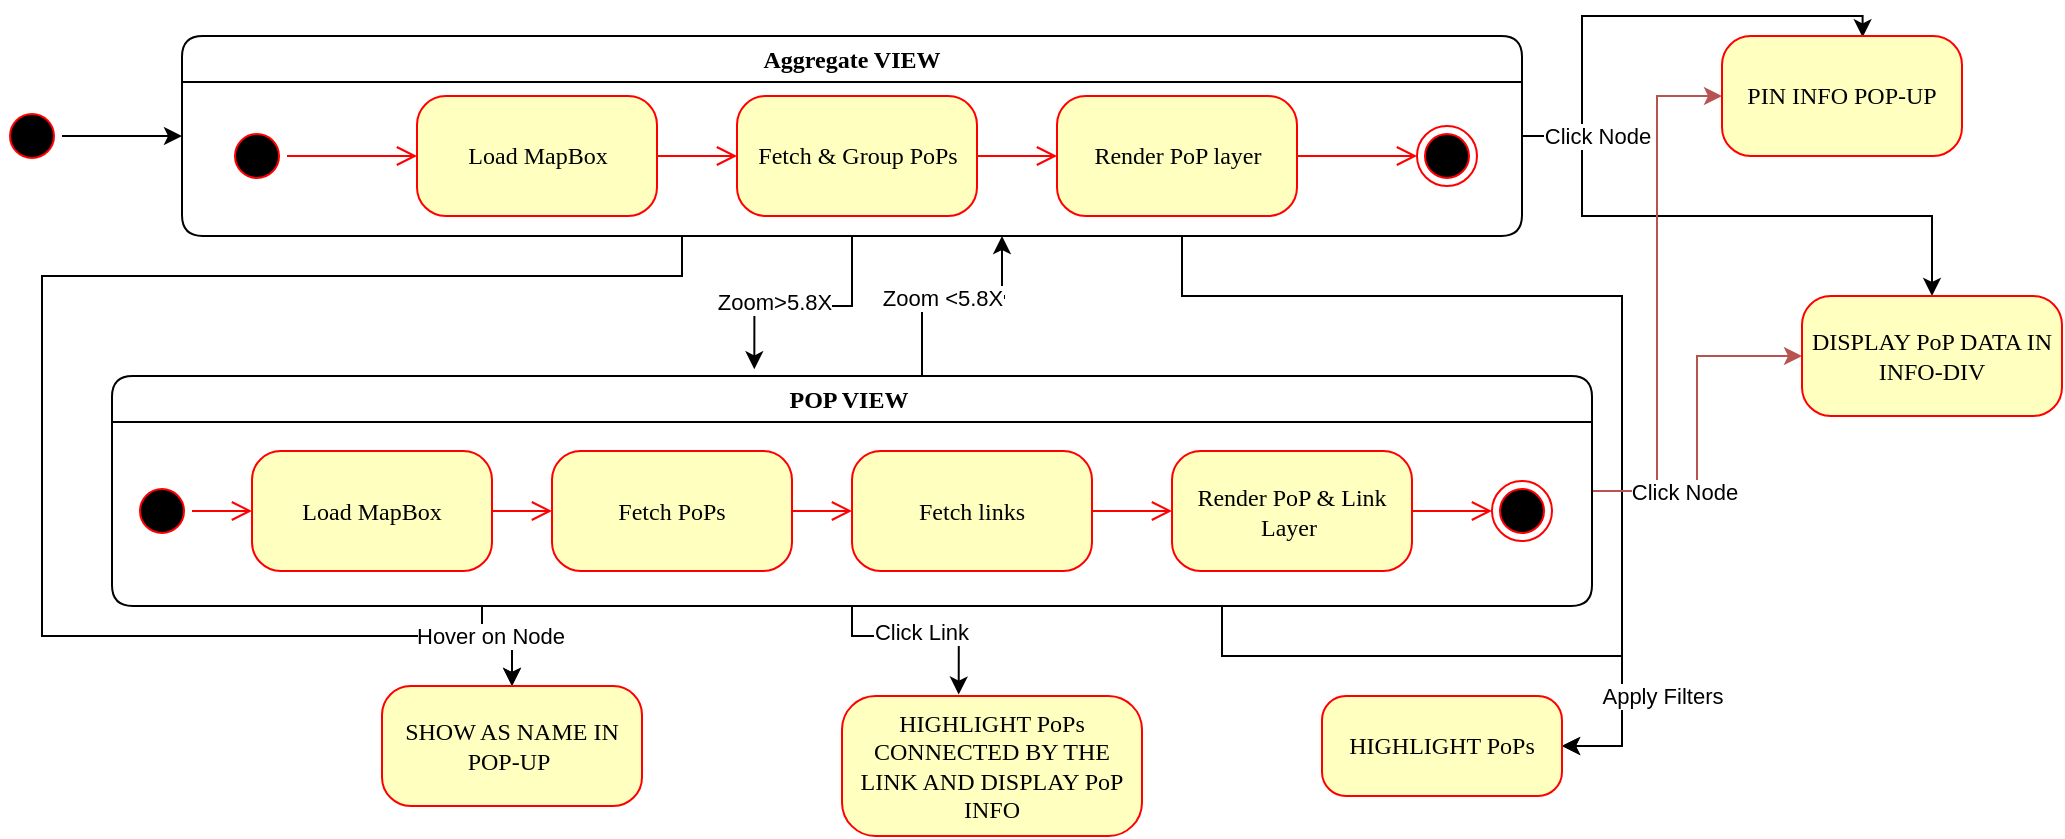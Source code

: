 <mxfile version="21.7.1" type="github">
  <diagram name="Page-1" id="58cdce13-f638-feb5-8d6f-7d28b1aa9fa0">
    <mxGraphModel dx="1290" dy="581" grid="1" gridSize="10" guides="1" tooltips="1" connect="1" arrows="1" fold="1" page="1" pageScale="1" pageWidth="1100" pageHeight="850" background="none" math="0" shadow="0">
      <root>
        <mxCell id="0" />
        <mxCell id="1" parent="0" />
        <mxCell id="A9-Bk-MoaApPVJyOICWv-34" style="edgeStyle=orthogonalEdgeStyle;rounded=0;orthogonalLoop=1;jettySize=auto;html=1;entryX=0.586;entryY=0.011;entryDx=0;entryDy=0;entryPerimeter=0;" parent="1" source="2a3bc250acf0617d-7" target="A9-Bk-MoaApPVJyOICWv-20" edge="1">
          <mxGeometry relative="1" as="geometry">
            <Array as="points">
              <mxPoint x="810" y="150" />
              <mxPoint x="810" y="90" />
              <mxPoint x="950" y="90" />
            </Array>
          </mxGeometry>
        </mxCell>
        <mxCell id="A9-Bk-MoaApPVJyOICWv-35" style="edgeStyle=orthogonalEdgeStyle;rounded=0;orthogonalLoop=1;jettySize=auto;html=1;entryX=0.5;entryY=0;entryDx=0;entryDy=0;exitX=1;exitY=0.75;exitDx=0;exitDy=0;" parent="1" target="A9-Bk-MoaApPVJyOICWv-23" edge="1">
          <mxGeometry relative="1" as="geometry">
            <mxPoint x="780" y="166.32" as="sourcePoint" />
            <mxPoint x="990.98" y="220.0" as="targetPoint" />
            <Array as="points">
              <mxPoint x="780" y="150" />
              <mxPoint x="810" y="150" />
              <mxPoint x="810" y="190" />
              <mxPoint x="985" y="190" />
            </Array>
          </mxGeometry>
        </mxCell>
        <mxCell id="A9-Bk-MoaApPVJyOICWv-50" value="Click Node&amp;nbsp;" style="edgeLabel;html=1;align=center;verticalAlign=middle;resizable=0;points=[];" parent="A9-Bk-MoaApPVJyOICWv-35" vertex="1" connectable="0">
          <mxGeometry x="-0.731" y="1" relative="1" as="geometry">
            <mxPoint x="15" y="1" as="offset" />
          </mxGeometry>
        </mxCell>
        <mxCell id="A9-Bk-MoaApPVJyOICWv-36" style="edgeStyle=orthogonalEdgeStyle;rounded=0;orthogonalLoop=1;jettySize=auto;html=1;entryX=0.434;entryY=-0.029;entryDx=0;entryDy=0;entryPerimeter=0;" parent="1" source="2a3bc250acf0617d-7" target="A9-Bk-MoaApPVJyOICWv-4" edge="1">
          <mxGeometry relative="1" as="geometry" />
        </mxCell>
        <mxCell id="A9-Bk-MoaApPVJyOICWv-39" value="Zoom&amp;gt;5.8X" style="edgeLabel;html=1;align=center;verticalAlign=middle;resizable=0;points=[];" parent="A9-Bk-MoaApPVJyOICWv-36" vertex="1" connectable="0">
          <mxGeometry x="0.293" y="-2" relative="1" as="geometry">
            <mxPoint as="offset" />
          </mxGeometry>
        </mxCell>
        <mxCell id="A9-Bk-MoaApPVJyOICWv-40" style="edgeStyle=orthogonalEdgeStyle;rounded=0;orthogonalLoop=1;jettySize=auto;html=1;entryX=0.5;entryY=0;entryDx=0;entryDy=0;" parent="1" source="2a3bc250acf0617d-7" target="A9-Bk-MoaApPVJyOICWv-21" edge="1">
          <mxGeometry relative="1" as="geometry">
            <Array as="points">
              <mxPoint x="360" y="220" />
              <mxPoint x="40" y="220" />
              <mxPoint x="40" y="400" />
              <mxPoint x="275" y="400" />
            </Array>
          </mxGeometry>
        </mxCell>
        <mxCell id="A9-Bk-MoaApPVJyOICWv-41" style="edgeStyle=orthogonalEdgeStyle;rounded=0;orthogonalLoop=1;jettySize=auto;html=1;entryX=1;entryY=0.5;entryDx=0;entryDy=0;" parent="1" source="2a3bc250acf0617d-7" target="A9-Bk-MoaApPVJyOICWv-26" edge="1">
          <mxGeometry relative="1" as="geometry">
            <Array as="points">
              <mxPoint x="610" y="230" />
              <mxPoint x="830" y="230" />
              <mxPoint x="830" y="455" />
            </Array>
          </mxGeometry>
        </mxCell>
        <mxCell id="2a3bc250acf0617d-7" value="Aggregate VIEW" style="swimlane;whiteSpace=wrap;html=1;rounded=1;shadow=0;comic=0;labelBackgroundColor=none;strokeWidth=1;fontFamily=Verdana;fontSize=12;align=center;startSize=23;" parent="1" vertex="1">
          <mxGeometry x="110" y="100" width="670" height="100" as="geometry" />
        </mxCell>
        <mxCell id="3cde6dad864a17aa-10" style="edgeStyle=elbowEdgeStyle;html=1;labelBackgroundColor=none;endArrow=open;endSize=8;strokeColor=#ff0000;fontFamily=Verdana;fontSize=12;align=left;" parent="2a3bc250acf0617d-7" source="382b91b5511bd0f7-8" target="3cde6dad864a17aa-1" edge="1">
          <mxGeometry relative="1" as="geometry" />
        </mxCell>
        <mxCell id="382b91b5511bd0f7-8" value="Load MapBox" style="rounded=1;whiteSpace=wrap;html=1;arcSize=24;fillColor=#ffffc0;strokeColor=#ff0000;shadow=0;comic=0;labelBackgroundColor=none;fontFamily=Verdana;fontSize=12;fontColor=#000000;align=center;" parent="2a3bc250acf0617d-7" vertex="1">
          <mxGeometry x="117.5" y="30" width="120" height="60" as="geometry" />
        </mxCell>
        <mxCell id="24f968d109e7d6b4-3" value="" style="ellipse;html=1;shape=endState;fillColor=#000000;strokeColor=#ff0000;rounded=1;shadow=0;comic=0;labelBackgroundColor=none;fontFamily=Verdana;fontSize=12;fontColor=#000000;align=center;" parent="2a3bc250acf0617d-7" vertex="1">
          <mxGeometry x="617.5" y="45" width="30" height="30" as="geometry" />
        </mxCell>
        <mxCell id="3cde6dad864a17aa-9" style="edgeStyle=elbowEdgeStyle;html=1;labelBackgroundColor=none;endArrow=open;endSize=8;strokeColor=#ff0000;fontFamily=Verdana;fontSize=12;align=left;" parent="2a3bc250acf0617d-7" source="2a3bc250acf0617d-3" target="382b91b5511bd0f7-8" edge="1">
          <mxGeometry relative="1" as="geometry" />
        </mxCell>
        <mxCell id="2a3bc250acf0617d-3" value="" style="ellipse;html=1;shape=startState;fillColor=#000000;strokeColor=#ff0000;rounded=1;shadow=0;comic=0;labelBackgroundColor=none;fontFamily=Verdana;fontSize=12;fontColor=#000000;align=center;direction=south;" parent="2a3bc250acf0617d-7" vertex="1">
          <mxGeometry x="22.5" y="45" width="30" height="30" as="geometry" />
        </mxCell>
        <mxCell id="3cde6dad864a17aa-11" style="edgeStyle=elbowEdgeStyle;html=1;labelBackgroundColor=none;endArrow=open;endSize=8;strokeColor=#ff0000;fontFamily=Verdana;fontSize=12;align=left;" parent="2a3bc250acf0617d-7" source="3cde6dad864a17aa-1" target="3cde6dad864a17aa-2" edge="1">
          <mxGeometry relative="1" as="geometry" />
        </mxCell>
        <mxCell id="3cde6dad864a17aa-1" value="Fetch &amp;amp; Group PoPs" style="rounded=1;whiteSpace=wrap;html=1;arcSize=24;fillColor=#ffffc0;strokeColor=#ff0000;shadow=0;comic=0;labelBackgroundColor=none;fontFamily=Verdana;fontSize=12;fontColor=#000000;align=center;" parent="2a3bc250acf0617d-7" vertex="1">
          <mxGeometry x="277.5" y="30" width="120" height="60" as="geometry" />
        </mxCell>
        <mxCell id="3cde6dad864a17aa-12" style="edgeStyle=elbowEdgeStyle;html=1;labelBackgroundColor=none;endArrow=open;endSize=8;strokeColor=#ff0000;fontFamily=Verdana;fontSize=12;align=left;" parent="2a3bc250acf0617d-7" source="3cde6dad864a17aa-2" target="24f968d109e7d6b4-3" edge="1">
          <mxGeometry relative="1" as="geometry" />
        </mxCell>
        <mxCell id="3cde6dad864a17aa-2" value="Render PoP layer" style="rounded=1;whiteSpace=wrap;html=1;arcSize=24;fillColor=#ffffc0;strokeColor=#ff0000;shadow=0;comic=0;labelBackgroundColor=none;fontFamily=Verdana;fontSize=12;fontColor=#000000;align=center;" parent="2a3bc250acf0617d-7" vertex="1">
          <mxGeometry x="437.5" y="30" width="120" height="60" as="geometry" />
        </mxCell>
        <mxCell id="A9-Bk-MoaApPVJyOICWv-29" style="edgeStyle=orthogonalEdgeStyle;rounded=0;orthogonalLoop=1;jettySize=auto;html=1;entryX=0.389;entryY=-0.01;entryDx=0;entryDy=0;entryPerimeter=0;" parent="1" source="A9-Bk-MoaApPVJyOICWv-4" target="A9-Bk-MoaApPVJyOICWv-27" edge="1">
          <mxGeometry relative="1" as="geometry">
            <mxPoint x="500" y="420" as="targetPoint" />
            <Array as="points">
              <mxPoint x="445" y="400" />
              <mxPoint x="498" y="400" />
            </Array>
          </mxGeometry>
        </mxCell>
        <mxCell id="A9-Bk-MoaApPVJyOICWv-45" value="Click Link&amp;nbsp;" style="edgeLabel;html=1;align=center;verticalAlign=middle;resizable=0;points=[];" parent="A9-Bk-MoaApPVJyOICWv-29" vertex="1" connectable="0">
          <mxGeometry x="0.033" y="2" relative="1" as="geometry">
            <mxPoint as="offset" />
          </mxGeometry>
        </mxCell>
        <mxCell id="A9-Bk-MoaApPVJyOICWv-30" style="edgeStyle=orthogonalEdgeStyle;rounded=0;orthogonalLoop=1;jettySize=auto;html=1;fillColor=#f8cecc;strokeColor=#b85450;" parent="1" source="A9-Bk-MoaApPVJyOICWv-4" target="A9-Bk-MoaApPVJyOICWv-23" edge="1">
          <mxGeometry relative="1" as="geometry" />
        </mxCell>
        <mxCell id="A9-Bk-MoaApPVJyOICWv-31" style="edgeStyle=orthogonalEdgeStyle;rounded=0;orthogonalLoop=1;jettySize=auto;html=1;entryX=0;entryY=0.5;entryDx=0;entryDy=0;fillColor=#f8cecc;strokeColor=#b85450;" parent="1" source="A9-Bk-MoaApPVJyOICWv-4" target="A9-Bk-MoaApPVJyOICWv-20" edge="1">
          <mxGeometry relative="1" as="geometry" />
        </mxCell>
        <mxCell id="A9-Bk-MoaApPVJyOICWv-49" value="Click Node" style="edgeLabel;html=1;align=center;verticalAlign=middle;resizable=0;points=[];" parent="A9-Bk-MoaApPVJyOICWv-31" vertex="1" connectable="0">
          <mxGeometry x="-0.905" relative="1" as="geometry">
            <mxPoint x="33" as="offset" />
          </mxGeometry>
        </mxCell>
        <mxCell id="A9-Bk-MoaApPVJyOICWv-32" style="edgeStyle=orthogonalEdgeStyle;rounded=0;orthogonalLoop=1;jettySize=auto;html=1;entryX=0.5;entryY=0;entryDx=0;entryDy=0;exitX=0.25;exitY=1;exitDx=0;exitDy=0;" parent="1" source="A9-Bk-MoaApPVJyOICWv-4" target="A9-Bk-MoaApPVJyOICWv-21" edge="1">
          <mxGeometry relative="1" as="geometry">
            <mxPoint x="260" y="335" as="sourcePoint" />
            <mxPoint x="250" y="440" as="targetPoint" />
            <Array as="points">
              <mxPoint x="260" y="400" />
              <mxPoint x="275" y="400" />
            </Array>
          </mxGeometry>
        </mxCell>
        <mxCell id="A9-Bk-MoaApPVJyOICWv-46" value="Hover on Node" style="edgeLabel;html=1;align=center;verticalAlign=middle;resizable=0;points=[];" parent="A9-Bk-MoaApPVJyOICWv-32" vertex="1" connectable="0">
          <mxGeometry x="-0.333" relative="1" as="geometry">
            <mxPoint as="offset" />
          </mxGeometry>
        </mxCell>
        <mxCell id="A9-Bk-MoaApPVJyOICWv-37" style="edgeStyle=orthogonalEdgeStyle;rounded=0;orthogonalLoop=1;jettySize=auto;html=1;" parent="1" source="A9-Bk-MoaApPVJyOICWv-4" edge="1">
          <mxGeometry relative="1" as="geometry">
            <mxPoint x="520" y="200" as="targetPoint" />
            <Array as="points">
              <mxPoint x="480" y="231" />
              <mxPoint x="521" y="231" />
              <mxPoint x="521" y="230" />
              <mxPoint x="520" y="230" />
            </Array>
          </mxGeometry>
        </mxCell>
        <mxCell id="A9-Bk-MoaApPVJyOICWv-38" value="Zoom &amp;lt;5.8X" style="edgeLabel;html=1;align=center;verticalAlign=middle;resizable=0;points=[];" parent="A9-Bk-MoaApPVJyOICWv-37" vertex="1" connectable="0">
          <mxGeometry x="-0.125" relative="1" as="geometry">
            <mxPoint as="offset" />
          </mxGeometry>
        </mxCell>
        <mxCell id="A9-Bk-MoaApPVJyOICWv-43" style="edgeStyle=orthogonalEdgeStyle;rounded=0;orthogonalLoop=1;jettySize=auto;html=1;entryX=1;entryY=0.5;entryDx=0;entryDy=0;exitX=0.75;exitY=1;exitDx=0;exitDy=0;" parent="1" source="A9-Bk-MoaApPVJyOICWv-4" target="A9-Bk-MoaApPVJyOICWv-26" edge="1">
          <mxGeometry relative="1" as="geometry">
            <mxPoint x="630" y="390" as="sourcePoint" />
            <mxPoint x="900" y="480" as="targetPoint" />
            <Array as="points">
              <mxPoint x="630" y="410" />
              <mxPoint x="830" y="410" />
              <mxPoint x="830" y="455" />
            </Array>
          </mxGeometry>
        </mxCell>
        <mxCell id="A9-Bk-MoaApPVJyOICWv-44" value="Apply Filters" style="edgeLabel;html=1;align=center;verticalAlign=middle;resizable=0;points=[];" parent="A9-Bk-MoaApPVJyOICWv-43" vertex="1" connectable="0">
          <mxGeometry x="0.664" y="2" relative="1" as="geometry">
            <mxPoint x="18" y="-5" as="offset" />
          </mxGeometry>
        </mxCell>
        <mxCell id="A9-Bk-MoaApPVJyOICWv-4" value="POP VIEW&amp;nbsp;" style="swimlane;whiteSpace=wrap;html=1;rounded=1;shadow=0;comic=0;labelBackgroundColor=none;strokeWidth=1;fontFamily=Verdana;fontSize=12;align=center;startSize=23;" parent="1" vertex="1">
          <mxGeometry x="75" y="270" width="740" height="115" as="geometry" />
        </mxCell>
        <mxCell id="A9-Bk-MoaApPVJyOICWv-5" style="edgeStyle=elbowEdgeStyle;html=1;labelBackgroundColor=none;endArrow=open;endSize=8;strokeColor=#ff0000;fontFamily=Verdana;fontSize=12;align=left;" parent="A9-Bk-MoaApPVJyOICWv-4" source="A9-Bk-MoaApPVJyOICWv-6" target="A9-Bk-MoaApPVJyOICWv-11" edge="1">
          <mxGeometry relative="1" as="geometry" />
        </mxCell>
        <mxCell id="A9-Bk-MoaApPVJyOICWv-6" value="Load MapBox" style="rounded=1;whiteSpace=wrap;html=1;arcSize=24;fillColor=#ffffc0;strokeColor=#ff0000;shadow=0;comic=0;labelBackgroundColor=none;fontFamily=Verdana;fontSize=12;fontColor=#000000;align=center;" parent="A9-Bk-MoaApPVJyOICWv-4" vertex="1">
          <mxGeometry x="70" y="37.5" width="120" height="60" as="geometry" />
        </mxCell>
        <mxCell id="A9-Bk-MoaApPVJyOICWv-7" value="" style="ellipse;html=1;shape=endState;fillColor=#000000;strokeColor=#ff0000;rounded=1;shadow=0;comic=0;labelBackgroundColor=none;fontFamily=Verdana;fontSize=12;fontColor=#000000;align=center;" parent="A9-Bk-MoaApPVJyOICWv-4" vertex="1">
          <mxGeometry x="690" y="52.5" width="30" height="30" as="geometry" />
        </mxCell>
        <mxCell id="A9-Bk-MoaApPVJyOICWv-8" style="edgeStyle=elbowEdgeStyle;html=1;labelBackgroundColor=none;endArrow=open;endSize=8;strokeColor=#ff0000;fontFamily=Verdana;fontSize=12;align=left;" parent="A9-Bk-MoaApPVJyOICWv-4" source="A9-Bk-MoaApPVJyOICWv-9" target="A9-Bk-MoaApPVJyOICWv-6" edge="1">
          <mxGeometry relative="1" as="geometry" />
        </mxCell>
        <mxCell id="A9-Bk-MoaApPVJyOICWv-9" value="" style="ellipse;html=1;shape=startState;fillColor=#000000;strokeColor=#ff0000;rounded=1;shadow=0;comic=0;labelBackgroundColor=none;fontFamily=Verdana;fontSize=12;fontColor=#000000;align=center;direction=south;" parent="A9-Bk-MoaApPVJyOICWv-4" vertex="1">
          <mxGeometry x="10" y="52.5" width="30" height="30" as="geometry" />
        </mxCell>
        <mxCell id="A9-Bk-MoaApPVJyOICWv-10" style="edgeStyle=elbowEdgeStyle;html=1;labelBackgroundColor=none;endArrow=open;endSize=8;strokeColor=#ff0000;fontFamily=Verdana;fontSize=12;align=left;" parent="A9-Bk-MoaApPVJyOICWv-4" source="A9-Bk-MoaApPVJyOICWv-11" target="A9-Bk-MoaApPVJyOICWv-13" edge="1">
          <mxGeometry relative="1" as="geometry" />
        </mxCell>
        <mxCell id="A9-Bk-MoaApPVJyOICWv-11" value="Fetch PoPs" style="rounded=1;whiteSpace=wrap;html=1;arcSize=24;fillColor=#ffffc0;strokeColor=#ff0000;shadow=0;comic=0;labelBackgroundColor=none;fontFamily=Verdana;fontSize=12;fontColor=#000000;align=center;" parent="A9-Bk-MoaApPVJyOICWv-4" vertex="1">
          <mxGeometry x="220" y="37.5" width="120" height="60" as="geometry" />
        </mxCell>
        <mxCell id="A9-Bk-MoaApPVJyOICWv-12" style="edgeStyle=elbowEdgeStyle;html=1;labelBackgroundColor=none;endArrow=open;endSize=8;strokeColor=#ff0000;fontFamily=Verdana;fontSize=12;align=left;entryX=0;entryY=0.5;entryDx=0;entryDy=0;" parent="A9-Bk-MoaApPVJyOICWv-4" source="A9-Bk-MoaApPVJyOICWv-13" target="A9-Bk-MoaApPVJyOICWv-15" edge="1">
          <mxGeometry relative="1" as="geometry">
            <mxPoint x="560" y="100" as="targetPoint" />
          </mxGeometry>
        </mxCell>
        <mxCell id="A9-Bk-MoaApPVJyOICWv-13" value="Fetch links" style="rounded=1;whiteSpace=wrap;html=1;arcSize=24;fillColor=#ffffc0;strokeColor=#ff0000;shadow=0;comic=0;labelBackgroundColor=none;fontFamily=Verdana;fontSize=12;fontColor=#000000;align=center;" parent="A9-Bk-MoaApPVJyOICWv-4" vertex="1">
          <mxGeometry x="370" y="37.5" width="120" height="60" as="geometry" />
        </mxCell>
        <mxCell id="A9-Bk-MoaApPVJyOICWv-15" value="Render PoP &amp;amp; Link Layer&amp;nbsp;" style="rounded=1;whiteSpace=wrap;html=1;arcSize=24;fillColor=#ffffc0;strokeColor=#ff0000;shadow=0;comic=0;labelBackgroundColor=none;fontFamily=Verdana;fontSize=12;fontColor=#000000;align=center;" parent="A9-Bk-MoaApPVJyOICWv-4" vertex="1">
          <mxGeometry x="530" y="37.5" width="120" height="60" as="geometry" />
        </mxCell>
        <mxCell id="A9-Bk-MoaApPVJyOICWv-16" style="edgeStyle=elbowEdgeStyle;html=1;labelBackgroundColor=none;endArrow=open;endSize=8;strokeColor=#ff0000;fontFamily=Verdana;fontSize=12;align=left;exitX=1;exitY=0.5;exitDx=0;exitDy=0;entryX=0;entryY=0.5;entryDx=0;entryDy=0;" parent="A9-Bk-MoaApPVJyOICWv-4" source="A9-Bk-MoaApPVJyOICWv-15" target="A9-Bk-MoaApPVJyOICWv-7" edge="1">
          <mxGeometry relative="1" as="geometry">
            <mxPoint x="680" y="99.58" as="sourcePoint" />
            <mxPoint x="750" y="99.58" as="targetPoint" />
          </mxGeometry>
        </mxCell>
        <mxCell id="A9-Bk-MoaApPVJyOICWv-20" value="PIN INFO POP-UP" style="rounded=1;whiteSpace=wrap;html=1;arcSize=24;fillColor=#ffffc0;strokeColor=#ff0000;shadow=0;comic=0;labelBackgroundColor=none;fontFamily=Verdana;fontSize=12;fontColor=#000000;align=center;" parent="1" vertex="1">
          <mxGeometry x="880" y="100" width="120" height="60" as="geometry" />
        </mxCell>
        <mxCell id="A9-Bk-MoaApPVJyOICWv-21" value="SHOW AS NAME IN POP-UP&amp;nbsp;" style="rounded=1;whiteSpace=wrap;html=1;arcSize=24;fillColor=#ffffc0;strokeColor=#ff0000;shadow=0;comic=0;labelBackgroundColor=none;fontFamily=Verdana;fontSize=12;fontColor=#000000;align=center;" parent="1" vertex="1">
          <mxGeometry x="210" y="425" width="130" height="60" as="geometry" />
        </mxCell>
        <mxCell id="A9-Bk-MoaApPVJyOICWv-23" value="DISPLAY PoP DATA IN INFO-DIV" style="rounded=1;whiteSpace=wrap;html=1;arcSize=24;fillColor=#ffffc0;strokeColor=#ff0000;shadow=0;comic=0;labelBackgroundColor=none;fontFamily=Verdana;fontSize=12;fontColor=#000000;align=center;" parent="1" vertex="1">
          <mxGeometry x="920" y="230" width="130" height="60" as="geometry" />
        </mxCell>
        <mxCell id="A9-Bk-MoaApPVJyOICWv-25" style="edgeStyle=orthogonalEdgeStyle;rounded=0;orthogonalLoop=1;jettySize=auto;html=1;entryX=0;entryY=0.5;entryDx=0;entryDy=0;" parent="1" source="A9-Bk-MoaApPVJyOICWv-24" target="2a3bc250acf0617d-7" edge="1">
          <mxGeometry relative="1" as="geometry" />
        </mxCell>
        <mxCell id="A9-Bk-MoaApPVJyOICWv-24" value="" style="ellipse;html=1;shape=startState;fillColor=#000000;strokeColor=#ff0000;rounded=1;shadow=0;comic=0;labelBackgroundColor=none;fontFamily=Verdana;fontSize=12;fontColor=#000000;align=center;direction=south;" parent="1" vertex="1">
          <mxGeometry x="20" y="135" width="30" height="30" as="geometry" />
        </mxCell>
        <mxCell id="A9-Bk-MoaApPVJyOICWv-26" value="HIGHLIGHT PoPs" style="rounded=1;whiteSpace=wrap;html=1;arcSize=24;fillColor=#ffffc0;strokeColor=#ff0000;shadow=0;comic=0;labelBackgroundColor=none;fontFamily=Verdana;fontSize=12;fontColor=#000000;align=center;" parent="1" vertex="1">
          <mxGeometry x="680" y="430" width="120" height="50" as="geometry" />
        </mxCell>
        <mxCell id="A9-Bk-MoaApPVJyOICWv-27" value="HIGHLIGHT PoPs CONNECTED BY THE LINK AND DISPLAY PoP INFO" style="rounded=1;whiteSpace=wrap;html=1;arcSize=24;fillColor=#ffffc0;strokeColor=#ff0000;shadow=0;comic=0;labelBackgroundColor=none;fontFamily=Verdana;fontSize=12;fontColor=#000000;align=center;" parent="1" vertex="1">
          <mxGeometry x="440" y="430" width="150" height="70" as="geometry" />
        </mxCell>
      </root>
    </mxGraphModel>
  </diagram>
</mxfile>
